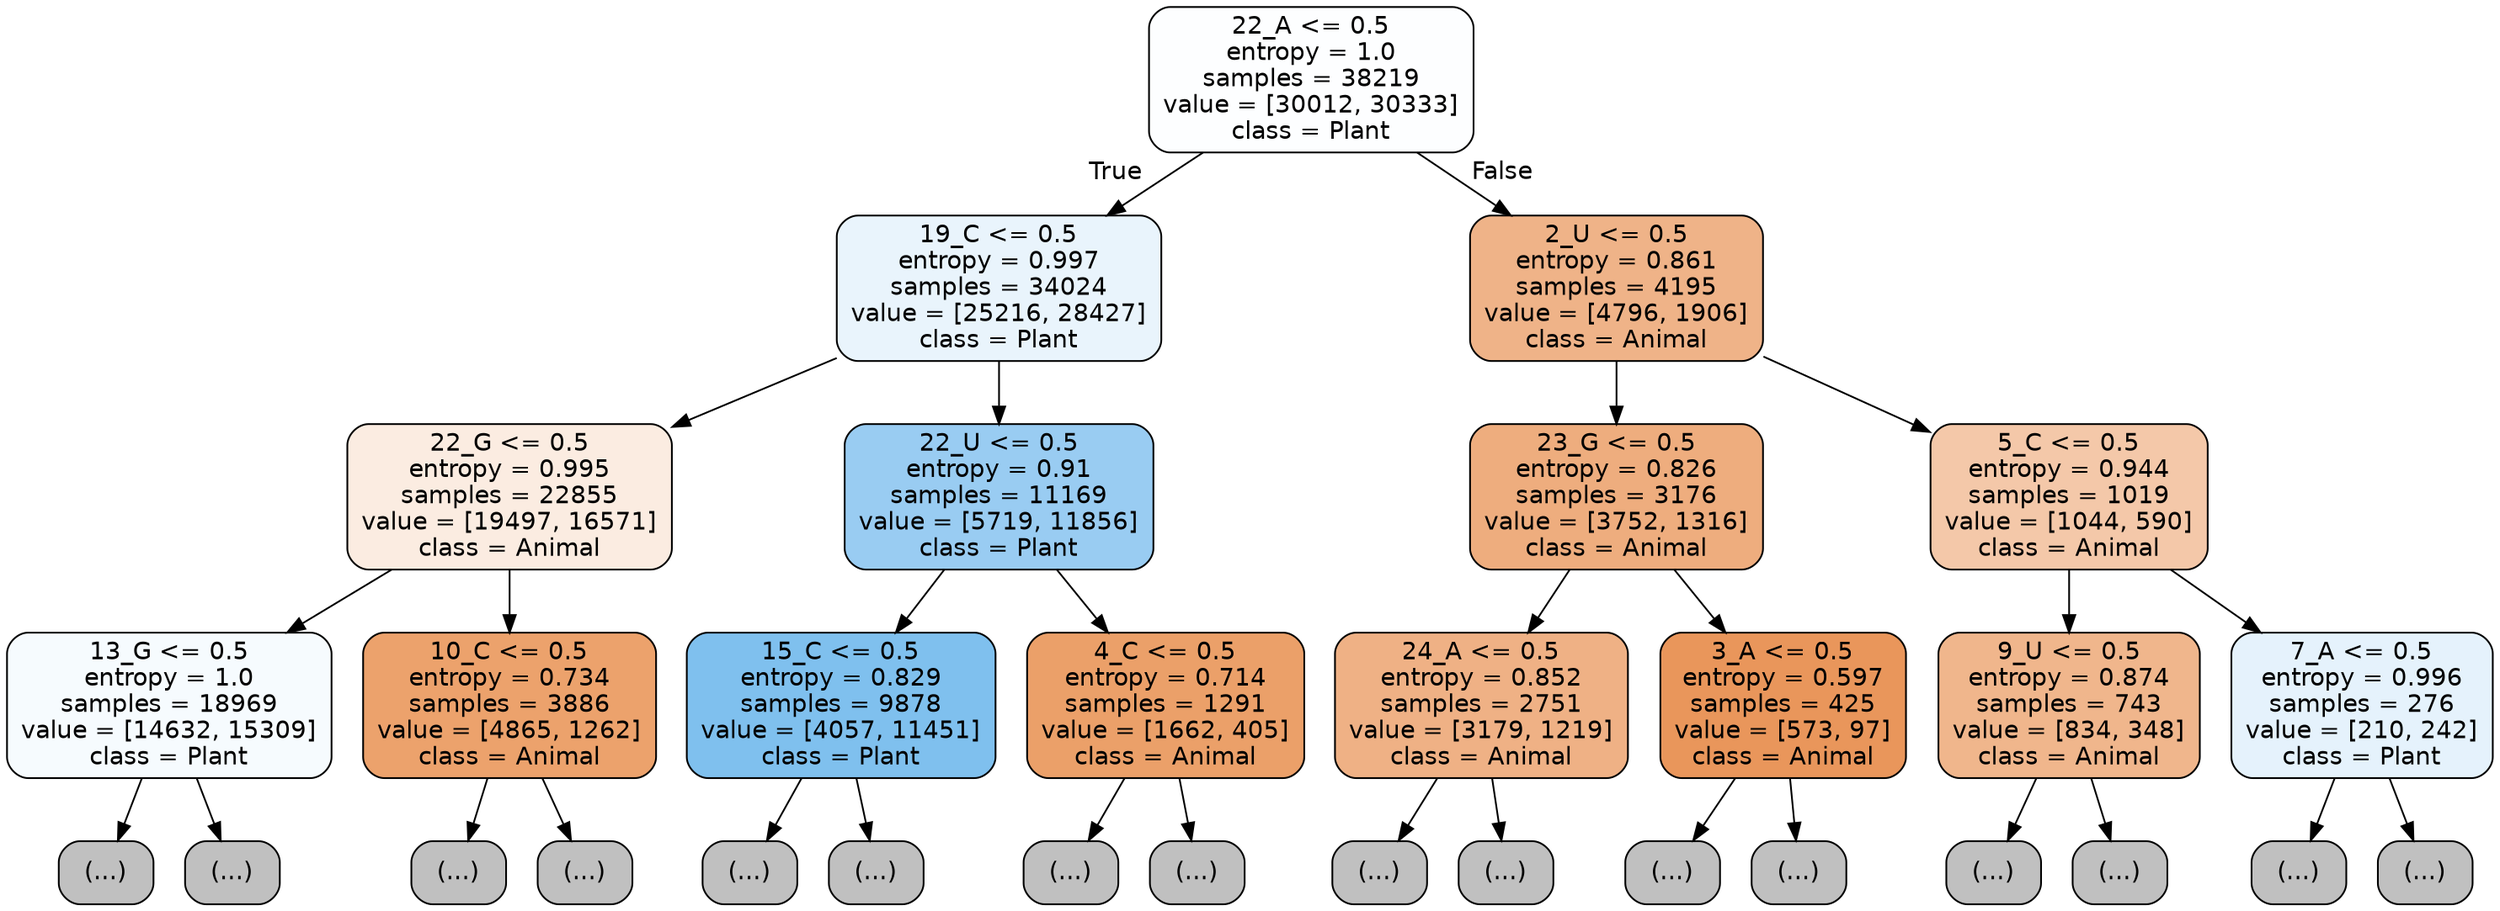 digraph Tree {
node [shape=box, style="filled, rounded", color="black", fontname="helvetica"] ;
edge [fontname="helvetica"] ;
0 [label="22_A <= 0.5\nentropy = 1.0\nsamples = 38219\nvalue = [30012, 30333]\nclass = Plant", fillcolor="#fdfeff"] ;
1 [label="19_C <= 0.5\nentropy = 0.997\nsamples = 34024\nvalue = [25216, 28427]\nclass = Plant", fillcolor="#e9f4fc"] ;
0 -> 1 [labeldistance=2.5, labelangle=45, headlabel="True"] ;
2 [label="22_G <= 0.5\nentropy = 0.995\nsamples = 22855\nvalue = [19497, 16571]\nclass = Animal", fillcolor="#fbece1"] ;
1 -> 2 ;
3 [label="13_G <= 0.5\nentropy = 1.0\nsamples = 18969\nvalue = [14632, 15309]\nclass = Plant", fillcolor="#f6fbfe"] ;
2 -> 3 ;
4 [label="(...)", fillcolor="#C0C0C0"] ;
3 -> 4 ;
6845 [label="(...)", fillcolor="#C0C0C0"] ;
3 -> 6845 ;
9586 [label="10_C <= 0.5\nentropy = 0.734\nsamples = 3886\nvalue = [4865, 1262]\nclass = Animal", fillcolor="#eca26c"] ;
2 -> 9586 ;
9587 [label="(...)", fillcolor="#C0C0C0"] ;
9586 -> 9587 ;
10658 [label="(...)", fillcolor="#C0C0C0"] ;
9586 -> 10658 ;
10959 [label="22_U <= 0.5\nentropy = 0.91\nsamples = 11169\nvalue = [5719, 11856]\nclass = Plant", fillcolor="#99ccf2"] ;
1 -> 10959 ;
10960 [label="15_C <= 0.5\nentropy = 0.829\nsamples = 9878\nvalue = [4057, 11451]\nclass = Plant", fillcolor="#7fc0ee"] ;
10959 -> 10960 ;
10961 [label="(...)", fillcolor="#C0C0C0"] ;
10960 -> 10961 ;
13378 [label="(...)", fillcolor="#C0C0C0"] ;
10960 -> 13378 ;
14103 [label="4_C <= 0.5\nentropy = 0.714\nsamples = 1291\nvalue = [1662, 405]\nclass = Animal", fillcolor="#eba069"] ;
10959 -> 14103 ;
14104 [label="(...)", fillcolor="#C0C0C0"] ;
14103 -> 14104 ;
14453 [label="(...)", fillcolor="#C0C0C0"] ;
14103 -> 14453 ;
14592 [label="2_U <= 0.5\nentropy = 0.861\nsamples = 4195\nvalue = [4796, 1906]\nclass = Animal", fillcolor="#efb388"] ;
0 -> 14592 [labeldistance=2.5, labelangle=-45, headlabel="False"] ;
14593 [label="23_G <= 0.5\nentropy = 0.826\nsamples = 3176\nvalue = [3752, 1316]\nclass = Animal", fillcolor="#eead7e"] ;
14592 -> 14593 ;
14594 [label="24_A <= 0.5\nentropy = 0.852\nsamples = 2751\nvalue = [3179, 1219]\nclass = Animal", fillcolor="#efb185"] ;
14593 -> 14594 ;
14595 [label="(...)", fillcolor="#C0C0C0"] ;
14594 -> 14595 ;
15858 [label="(...)", fillcolor="#C0C0C0"] ;
14594 -> 15858 ;
15899 [label="3_A <= 0.5\nentropy = 0.597\nsamples = 425\nvalue = [573, 97]\nclass = Animal", fillcolor="#e9965b"] ;
14593 -> 15899 ;
15900 [label="(...)", fillcolor="#C0C0C0"] ;
15899 -> 15900 ;
16013 [label="(...)", fillcolor="#C0C0C0"] ;
15899 -> 16013 ;
16044 [label="5_C <= 0.5\nentropy = 0.944\nsamples = 1019\nvalue = [1044, 590]\nclass = Animal", fillcolor="#f4c8a9"] ;
14592 -> 16044 ;
16045 [label="9_U <= 0.5\nentropy = 0.874\nsamples = 743\nvalue = [834, 348]\nclass = Animal", fillcolor="#f0b68c"] ;
16044 -> 16045 ;
16046 [label="(...)", fillcolor="#C0C0C0"] ;
16045 -> 16046 ;
16321 [label="(...)", fillcolor="#C0C0C0"] ;
16045 -> 16321 ;
16450 [label="7_A <= 0.5\nentropy = 0.996\nsamples = 276\nvalue = [210, 242]\nclass = Plant", fillcolor="#e5f2fc"] ;
16044 -> 16450 ;
16451 [label="(...)", fillcolor="#C0C0C0"] ;
16450 -> 16451 ;
16516 [label="(...)", fillcolor="#C0C0C0"] ;
16450 -> 16516 ;
}